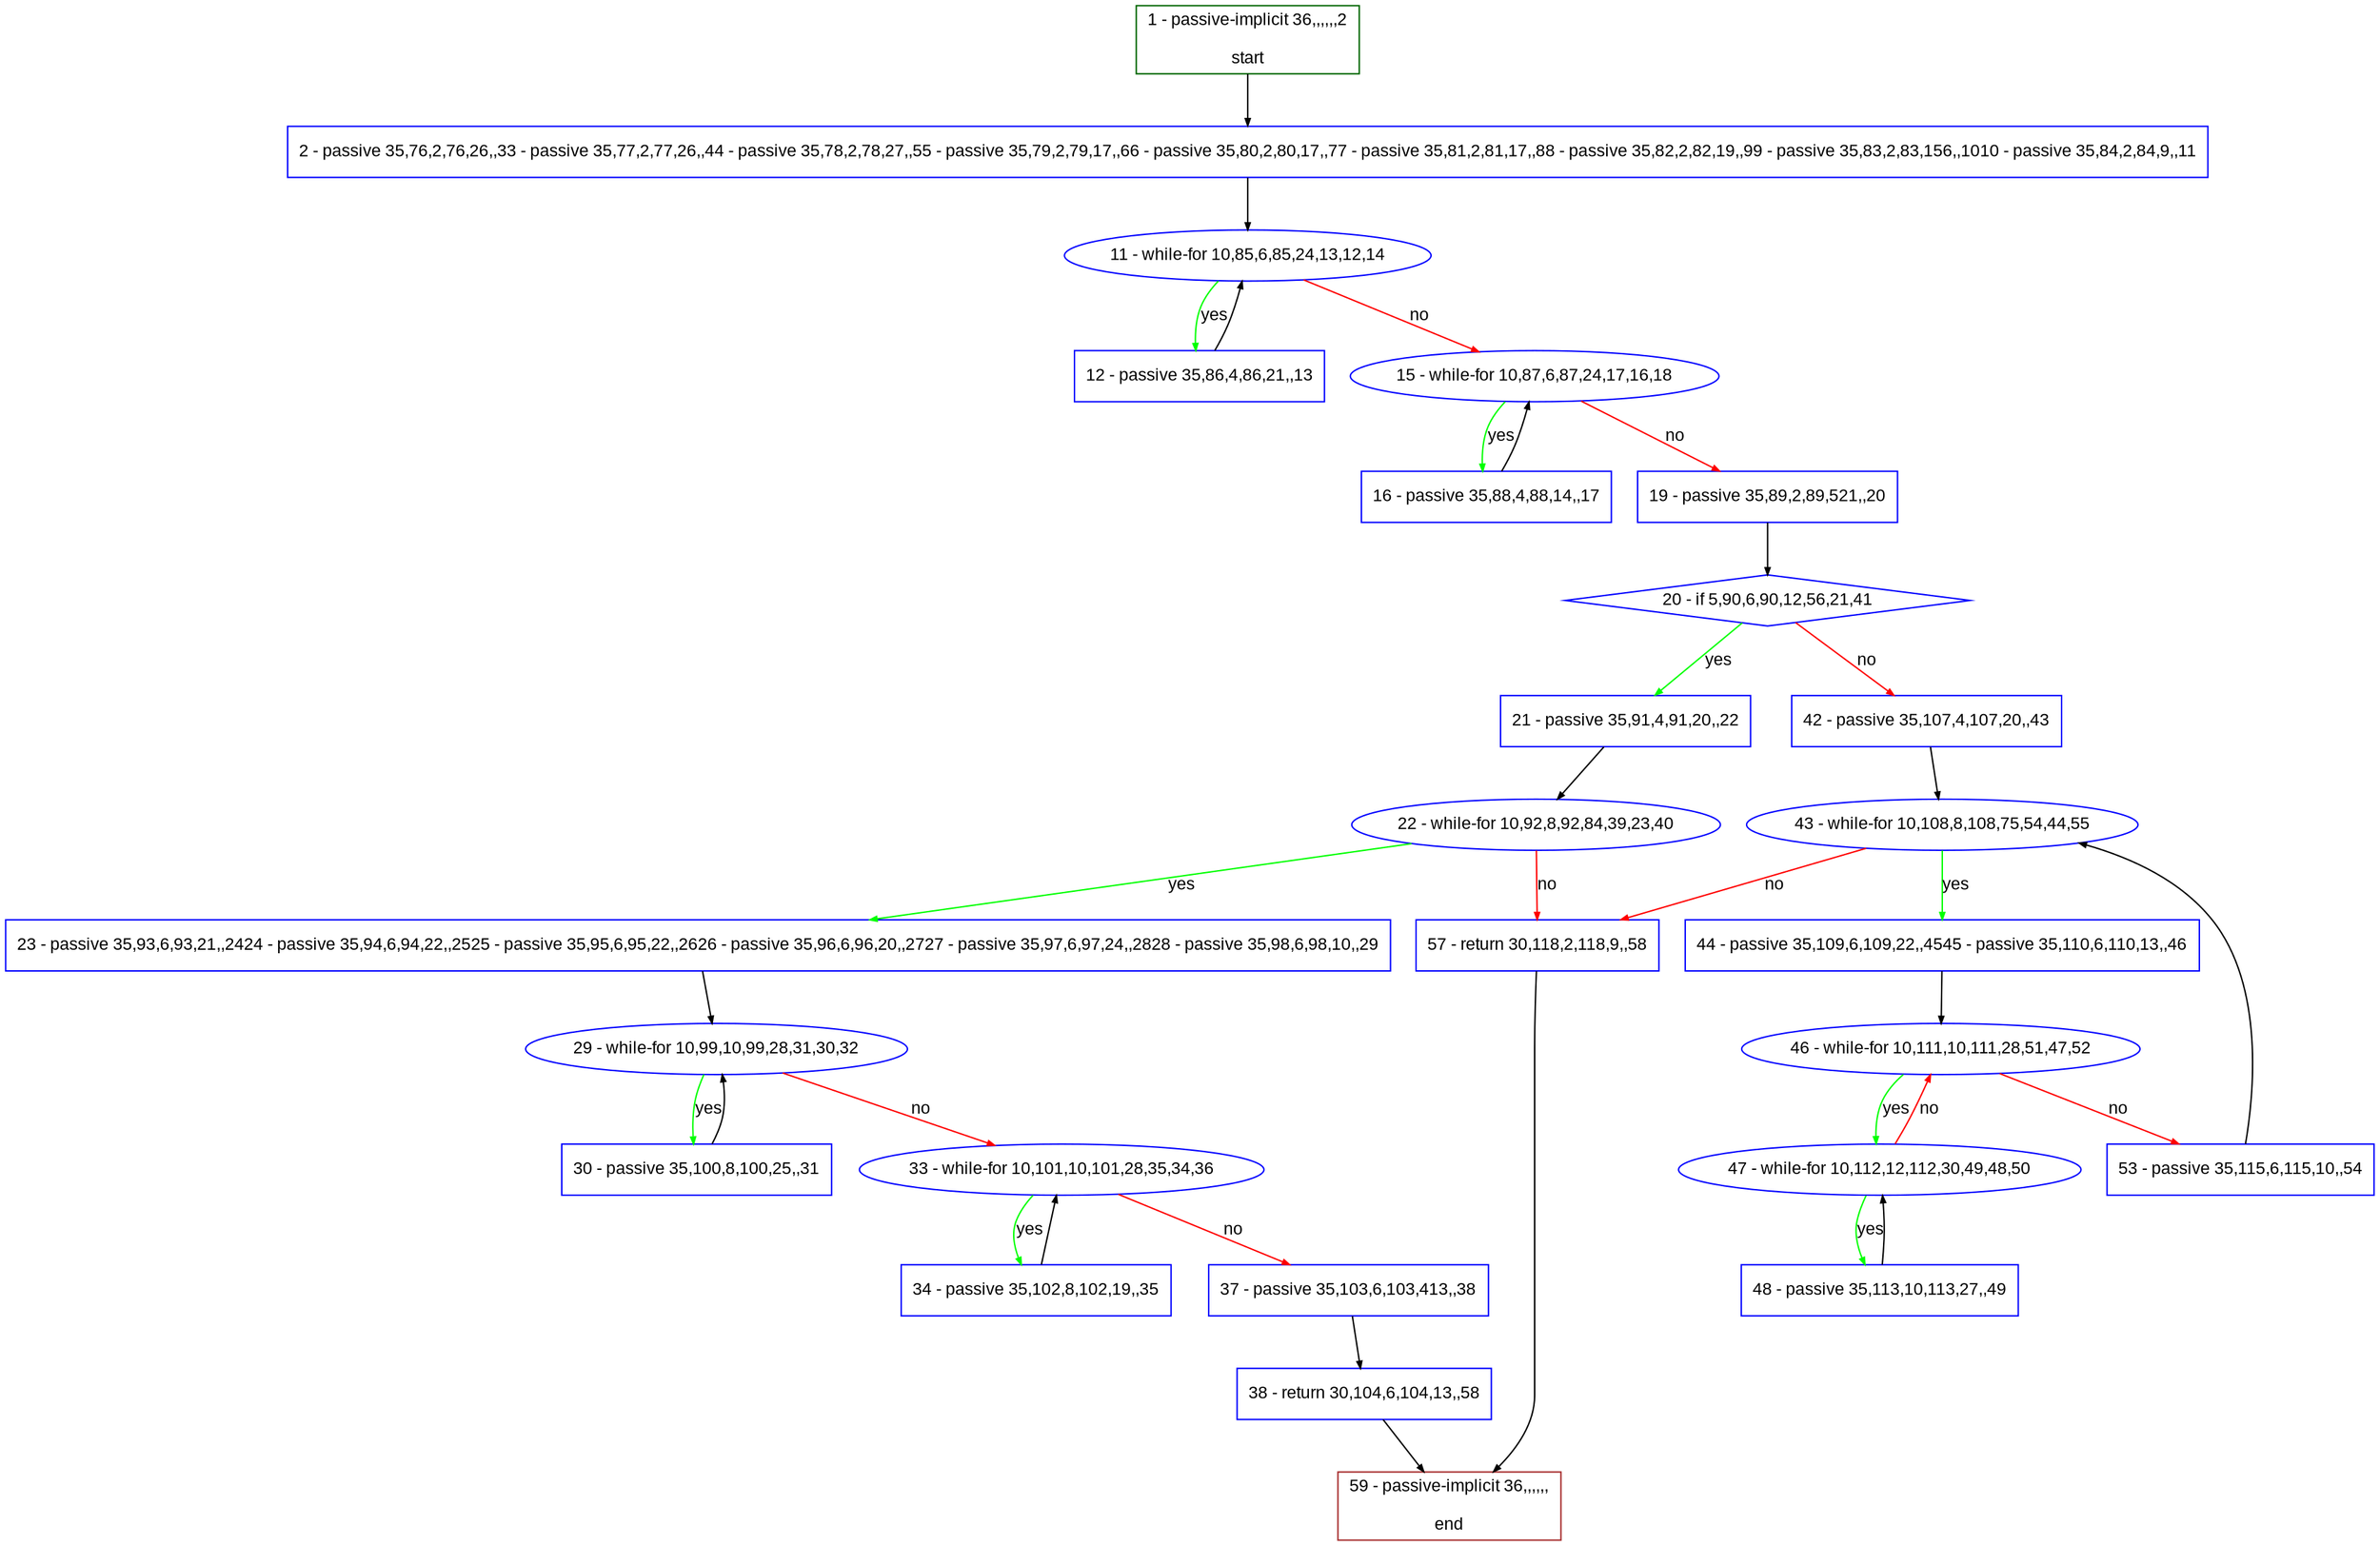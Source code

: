 digraph "" {
  graph [pack="true", label="", fontsize="12", packmode="clust", fontname="Arial", fillcolor="#FFFFCC", bgcolor="white", style="rounded,filled", compound="true"];
  node [node_initialized="no", label="", color="grey", fontsize="12", fillcolor="white", fontname="Arial", style="filled", shape="rectangle", compound="true", fixedsize="false"];
  edge [fontcolor="black", arrowhead="normal", arrowtail="none", arrowsize="0.5", ltail="", label="", color="black", fontsize="12", lhead="", fontname="Arial", dir="forward", compound="true"];
  __N1 [label="2 - passive 35,76,2,76,26,,33 - passive 35,77,2,77,26,,44 - passive 35,78,2,78,27,,55 - passive 35,79,2,79,17,,66 - passive 35,80,2,80,17,,77 - passive 35,81,2,81,17,,88 - passive 35,82,2,82,19,,99 - passive 35,83,2,83,156,,1010 - passive 35,84,2,84,9,,11", color="#0000ff", fillcolor="#ffffff", style="filled", shape="box"];
  __N2 [label="1 - passive-implicit 36,,,,,,2\n\nstart", color="#006400", fillcolor="#ffffff", style="filled", shape="box"];
  __N3 [label="11 - while-for 10,85,6,85,24,13,12,14", color="#0000ff", fillcolor="#ffffff", style="filled", shape="oval"];
  __N4 [label="12 - passive 35,86,4,86,21,,13", color="#0000ff", fillcolor="#ffffff", style="filled", shape="box"];
  __N5 [label="15 - while-for 10,87,6,87,24,17,16,18", color="#0000ff", fillcolor="#ffffff", style="filled", shape="oval"];
  __N6 [label="16 - passive 35,88,4,88,14,,17", color="#0000ff", fillcolor="#ffffff", style="filled", shape="box"];
  __N7 [label="19 - passive 35,89,2,89,521,,20", color="#0000ff", fillcolor="#ffffff", style="filled", shape="box"];
  __N8 [label="20 - if 5,90,6,90,12,56,21,41", color="#0000ff", fillcolor="#ffffff", style="filled", shape="diamond"];
  __N9 [label="21 - passive 35,91,4,91,20,,22", color="#0000ff", fillcolor="#ffffff", style="filled", shape="box"];
  __N10 [label="42 - passive 35,107,4,107,20,,43", color="#0000ff", fillcolor="#ffffff", style="filled", shape="box"];
  __N11 [label="22 - while-for 10,92,8,92,84,39,23,40", color="#0000ff", fillcolor="#ffffff", style="filled", shape="oval"];
  __N12 [label="23 - passive 35,93,6,93,21,,2424 - passive 35,94,6,94,22,,2525 - passive 35,95,6,95,22,,2626 - passive 35,96,6,96,20,,2727 - passive 35,97,6,97,24,,2828 - passive 35,98,6,98,10,,29", color="#0000ff", fillcolor="#ffffff", style="filled", shape="box"];
  __N13 [label="57 - return 30,118,2,118,9,,58", color="#0000ff", fillcolor="#ffffff", style="filled", shape="box"];
  __N14 [label="29 - while-for 10,99,10,99,28,31,30,32", color="#0000ff", fillcolor="#ffffff", style="filled", shape="oval"];
  __N15 [label="30 - passive 35,100,8,100,25,,31", color="#0000ff", fillcolor="#ffffff", style="filled", shape="box"];
  __N16 [label="33 - while-for 10,101,10,101,28,35,34,36", color="#0000ff", fillcolor="#ffffff", style="filled", shape="oval"];
  __N17 [label="34 - passive 35,102,8,102,19,,35", color="#0000ff", fillcolor="#ffffff", style="filled", shape="box"];
  __N18 [label="37 - passive 35,103,6,103,413,,38", color="#0000ff", fillcolor="#ffffff", style="filled", shape="box"];
  __N19 [label="38 - return 30,104,6,104,13,,58", color="#0000ff", fillcolor="#ffffff", style="filled", shape="box"];
  __N20 [label="59 - passive-implicit 36,,,,,,\n\nend", color="#a52a2a", fillcolor="#ffffff", style="filled", shape="box"];
  __N21 [label="43 - while-for 10,108,8,108,75,54,44,55", color="#0000ff", fillcolor="#ffffff", style="filled", shape="oval"];
  __N22 [label="44 - passive 35,109,6,109,22,,4545 - passive 35,110,6,110,13,,46", color="#0000ff", fillcolor="#ffffff", style="filled", shape="box"];
  __N23 [label="46 - while-for 10,111,10,111,28,51,47,52", color="#0000ff", fillcolor="#ffffff", style="filled", shape="oval"];
  __N24 [label="47 - while-for 10,112,12,112,30,49,48,50", color="#0000ff", fillcolor="#ffffff", style="filled", shape="oval"];
  __N25 [label="53 - passive 35,115,6,115,10,,54", color="#0000ff", fillcolor="#ffffff", style="filled", shape="box"];
  __N26 [label="48 - passive 35,113,10,113,27,,49", color="#0000ff", fillcolor="#ffffff", style="filled", shape="box"];
  __N2 -> __N1 [arrowhead="normal", arrowtail="none", color="#000000", label="", dir="forward"];
  __N1 -> __N3 [arrowhead="normal", arrowtail="none", color="#000000", label="", dir="forward"];
  __N3 -> __N4 [arrowhead="normal", arrowtail="none", color="#00ff00", label="yes", dir="forward"];
  __N4 -> __N3 [arrowhead="normal", arrowtail="none", color="#000000", label="", dir="forward"];
  __N3 -> __N5 [arrowhead="normal", arrowtail="none", color="#ff0000", label="no", dir="forward"];
  __N5 -> __N6 [arrowhead="normal", arrowtail="none", color="#00ff00", label="yes", dir="forward"];
  __N6 -> __N5 [arrowhead="normal", arrowtail="none", color="#000000", label="", dir="forward"];
  __N5 -> __N7 [arrowhead="normal", arrowtail="none", color="#ff0000", label="no", dir="forward"];
  __N7 -> __N8 [arrowhead="normal", arrowtail="none", color="#000000", label="", dir="forward"];
  __N8 -> __N9 [arrowhead="normal", arrowtail="none", color="#00ff00", label="yes", dir="forward"];
  __N8 -> __N10 [arrowhead="normal", arrowtail="none", color="#ff0000", label="no", dir="forward"];
  __N9 -> __N11 [arrowhead="normal", arrowtail="none", color="#000000", label="", dir="forward"];
  __N11 -> __N12 [arrowhead="normal", arrowtail="none", color="#00ff00", label="yes", dir="forward"];
  __N11 -> __N13 [arrowhead="normal", arrowtail="none", color="#ff0000", label="no", dir="forward"];
  __N12 -> __N14 [arrowhead="normal", arrowtail="none", color="#000000", label="", dir="forward"];
  __N14 -> __N15 [arrowhead="normal", arrowtail="none", color="#00ff00", label="yes", dir="forward"];
  __N15 -> __N14 [arrowhead="normal", arrowtail="none", color="#000000", label="", dir="forward"];
  __N14 -> __N16 [arrowhead="normal", arrowtail="none", color="#ff0000", label="no", dir="forward"];
  __N16 -> __N17 [arrowhead="normal", arrowtail="none", color="#00ff00", label="yes", dir="forward"];
  __N17 -> __N16 [arrowhead="normal", arrowtail="none", color="#000000", label="", dir="forward"];
  __N16 -> __N18 [arrowhead="normal", arrowtail="none", color="#ff0000", label="no", dir="forward"];
  __N18 -> __N19 [arrowhead="normal", arrowtail="none", color="#000000", label="", dir="forward"];
  __N19 -> __N20 [arrowhead="normal", arrowtail="none", color="#000000", label="", dir="forward"];
  __N10 -> __N21 [arrowhead="normal", arrowtail="none", color="#000000", label="", dir="forward"];
  __N21 -> __N22 [arrowhead="normal", arrowtail="none", color="#00ff00", label="yes", dir="forward"];
  __N21 -> __N13 [arrowhead="normal", arrowtail="none", color="#ff0000", label="no", dir="forward"];
  __N22 -> __N23 [arrowhead="normal", arrowtail="none", color="#000000", label="", dir="forward"];
  __N23 -> __N24 [arrowhead="normal", arrowtail="none", color="#00ff00", label="yes", dir="forward"];
  __N24 -> __N23 [arrowhead="normal", arrowtail="none", color="#ff0000", label="no", dir="forward"];
  __N23 -> __N25 [arrowhead="normal", arrowtail="none", color="#ff0000", label="no", dir="forward"];
  __N24 -> __N26 [arrowhead="normal", arrowtail="none", color="#00ff00", label="yes", dir="forward"];
  __N26 -> __N24 [arrowhead="normal", arrowtail="none", color="#000000", label="", dir="forward"];
  __N25 -> __N21 [arrowhead="normal", arrowtail="none", color="#000000", label="", dir="forward"];
  __N13 -> __N20 [arrowhead="normal", arrowtail="none", color="#000000", label="", dir="forward"];
}
